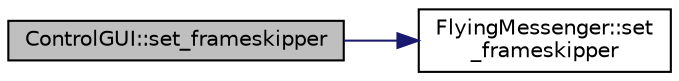 digraph "ControlGUI::set_frameskipper"
{
 // INTERACTIVE_SVG=YES
  edge [fontname="Helvetica",fontsize="10",labelfontname="Helvetica",labelfontsize="10"];
  node [fontname="Helvetica",fontsize="10",shape=record];
  rankdir="LR";
  Node72 [label="ControlGUI::set_frameskipper",height=0.2,width=0.4,color="black", fillcolor="grey75", style="filled", fontcolor="black"];
  Node72 -> Node73 [color="midnightblue",fontsize="10",style="solid",fontname="Helvetica"];
  Node73 [label="FlyingMessenger::set\l_frameskipper",height=0.2,width=0.4,color="black", fillcolor="white", style="filled",URL="$class_flying_messenger.html#adc63fb3138c384505382a170729c5c1c"];
}
